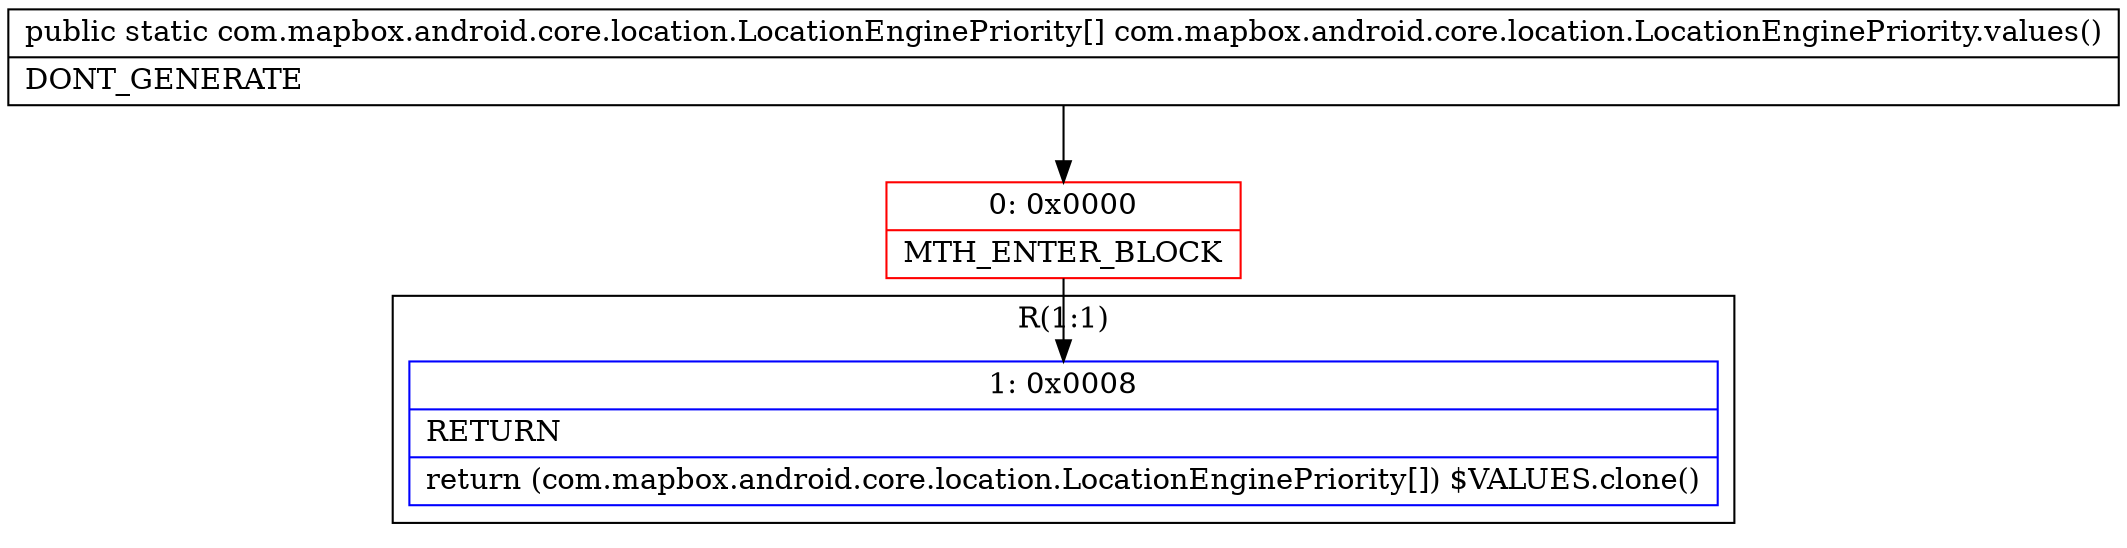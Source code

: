 digraph "CFG forcom.mapbox.android.core.location.LocationEnginePriority.values()[Lcom\/mapbox\/android\/core\/location\/LocationEnginePriority;" {
subgraph cluster_Region_218123414 {
label = "R(1:1)";
node [shape=record,color=blue];
Node_1 [shape=record,label="{1\:\ 0x0008|RETURN\l|return (com.mapbox.android.core.location.LocationEnginePriority[]) $VALUES.clone()\l}"];
}
Node_0 [shape=record,color=red,label="{0\:\ 0x0000|MTH_ENTER_BLOCK\l}"];
MethodNode[shape=record,label="{public static com.mapbox.android.core.location.LocationEnginePriority[] com.mapbox.android.core.location.LocationEnginePriority.values()  | DONT_GENERATE\l}"];
MethodNode -> Node_0;
Node_0 -> Node_1;
}


